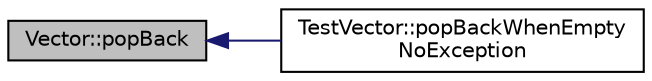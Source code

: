 digraph "Vector::popBack"
{
  edge [fontname="Helvetica",fontsize="10",labelfontname="Helvetica",labelfontsize="10"];
  node [fontname="Helvetica",fontsize="10",shape=record];
  rankdir="LR";
  Node65 [label="Vector::popBack",height=0.2,width=0.4,color="black", fillcolor="grey75", style="filled", fontcolor="black"];
  Node65 -> Node66 [dir="back",color="midnightblue",fontsize="10",style="solid",fontname="Helvetica"];
  Node66 [label="TestVector::popBackWhenEmpty\lNoException",height=0.2,width=0.4,color="black", fillcolor="white", style="filled",URL="$d9/d95/class_test_vector.html#a5d0f4743379dc275a28470c7dd53fd8b"];
}
